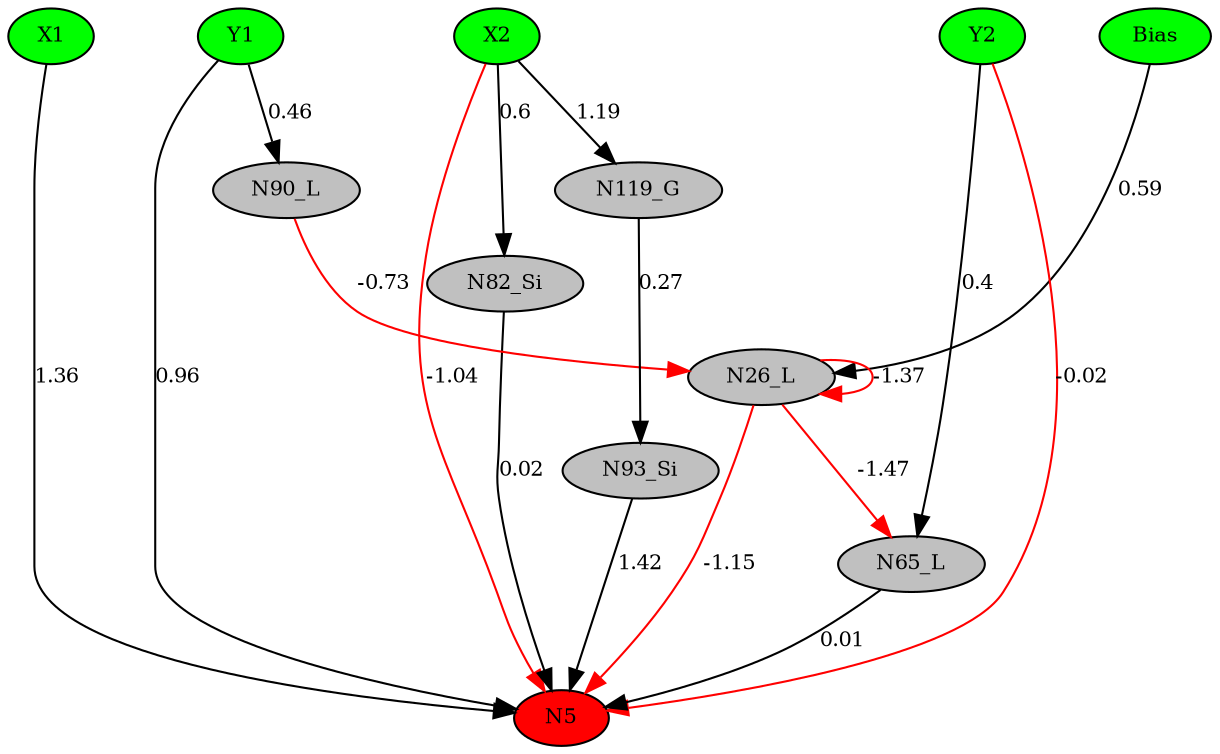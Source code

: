 digraph g { 
N0 [shape=ellipse, label=Bias,fontsize=10,height=0.1,width=0.1,style=filled,fillcolor=green]
N1[shape=ellipse label=X1,fontsize=10,height=0.1,width=0.1,style=filled,fillcolor=green]
N2[shape=ellipse label=Y1,fontsize=10,height=0.1,width=0.1,style=filled,fillcolor=green]
N3[shape=ellipse label=X2,fontsize=10,height=0.1,width=0.1,style=filled,fillcolor=green]
N4[shape=ellipse label=Y2,fontsize=10,height=0.1,width=0.1,style=filled,fillcolor=green]
N5[shape=ellipse,fontsize = 10, height = 0.1, width = 0.1, style = filled, fillcolor = red]
N26[shape=ellipse, label=N26_L,fontsize=10,height=0.1,width=0.1,style=filled,fillcolor=gray]
N65[shape=ellipse, label=N65_L,fontsize=10,height=0.1,width=0.1,style=filled,fillcolor=gray]
N82[shape=ellipse, label=N82_Si,fontsize=10,height=0.1,width=0.1,style=filled,fillcolor=gray]
N90[shape=ellipse, label=N90_L,fontsize=10,height=0.1,width=0.1,style=filled,fillcolor=gray]
N93[shape=ellipse, label=N93_Si,fontsize=10,height=0.1,width=0.1,style=filled,fillcolor=gray]
N119[shape=ellipse, label=N119_G,fontsize=10,height=0.1,width=0.1,style=filled,fillcolor=gray]
N1 -> N5 [color=black] [ label=1.36,fontsize=10]
N2 -> N5 [color=black] [ label=0.96,fontsize=10]
N4 -> N5 [color=red] [arrowType=inv][ label=-0.02,fontsize=10]
N0 -> N26 [color=black] [ label=0.59,fontsize=10]
N26 -> N5 [color=red] [arrowType=inv][ label=-1.15,fontsize=10]
N26 -> N26 [color=red] [arrowType=inv][ label=-1.37,fontsize=10]
N4 -> N65 [color=black] [ label=0.4,fontsize=10]
N65 -> N5 [color=black] [ label=0.01,fontsize=10]
N3 -> N82 [color=black] [ label=0.6,fontsize=10]
N82 -> N5 [color=black] [ label=0.02,fontsize=10]
N2 -> N90 [color=black] [ label=0.46,fontsize=10]
N90 -> N26 [color=red] [arrowType=inv][ label=-0.73,fontsize=10]
N93 -> N5 [color=black] [ label=1.42,fontsize=10]
N3 -> N5 [color=red] [arrowType=inv][ label=-1.04,fontsize=10]
N3 -> N119 [color=black] [ label=1.19,fontsize=10]
N119 -> N93 [color=black] [ label=0.27,fontsize=10]
N26 -> N65 [color=red] [arrowType=inv][ label=-1.47,fontsize=10]
 { rank=same; 
N5
 } 
 { rank=same; 
N1 ->N2 ->N3 ->N4 ->N0 [style=invis]
 } 
}
